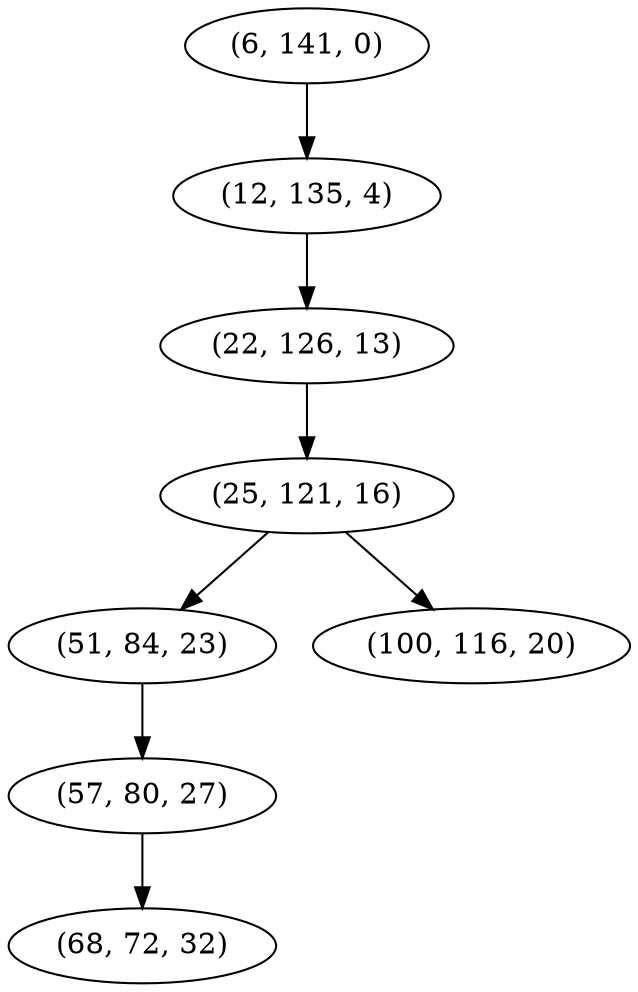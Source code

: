 digraph tree {
    "(6, 141, 0)";
    "(12, 135, 4)";
    "(22, 126, 13)";
    "(25, 121, 16)";
    "(51, 84, 23)";
    "(57, 80, 27)";
    "(68, 72, 32)";
    "(100, 116, 20)";
    "(6, 141, 0)" -> "(12, 135, 4)";
    "(12, 135, 4)" -> "(22, 126, 13)";
    "(22, 126, 13)" -> "(25, 121, 16)";
    "(25, 121, 16)" -> "(51, 84, 23)";
    "(25, 121, 16)" -> "(100, 116, 20)";
    "(51, 84, 23)" -> "(57, 80, 27)";
    "(57, 80, 27)" -> "(68, 72, 32)";
}
